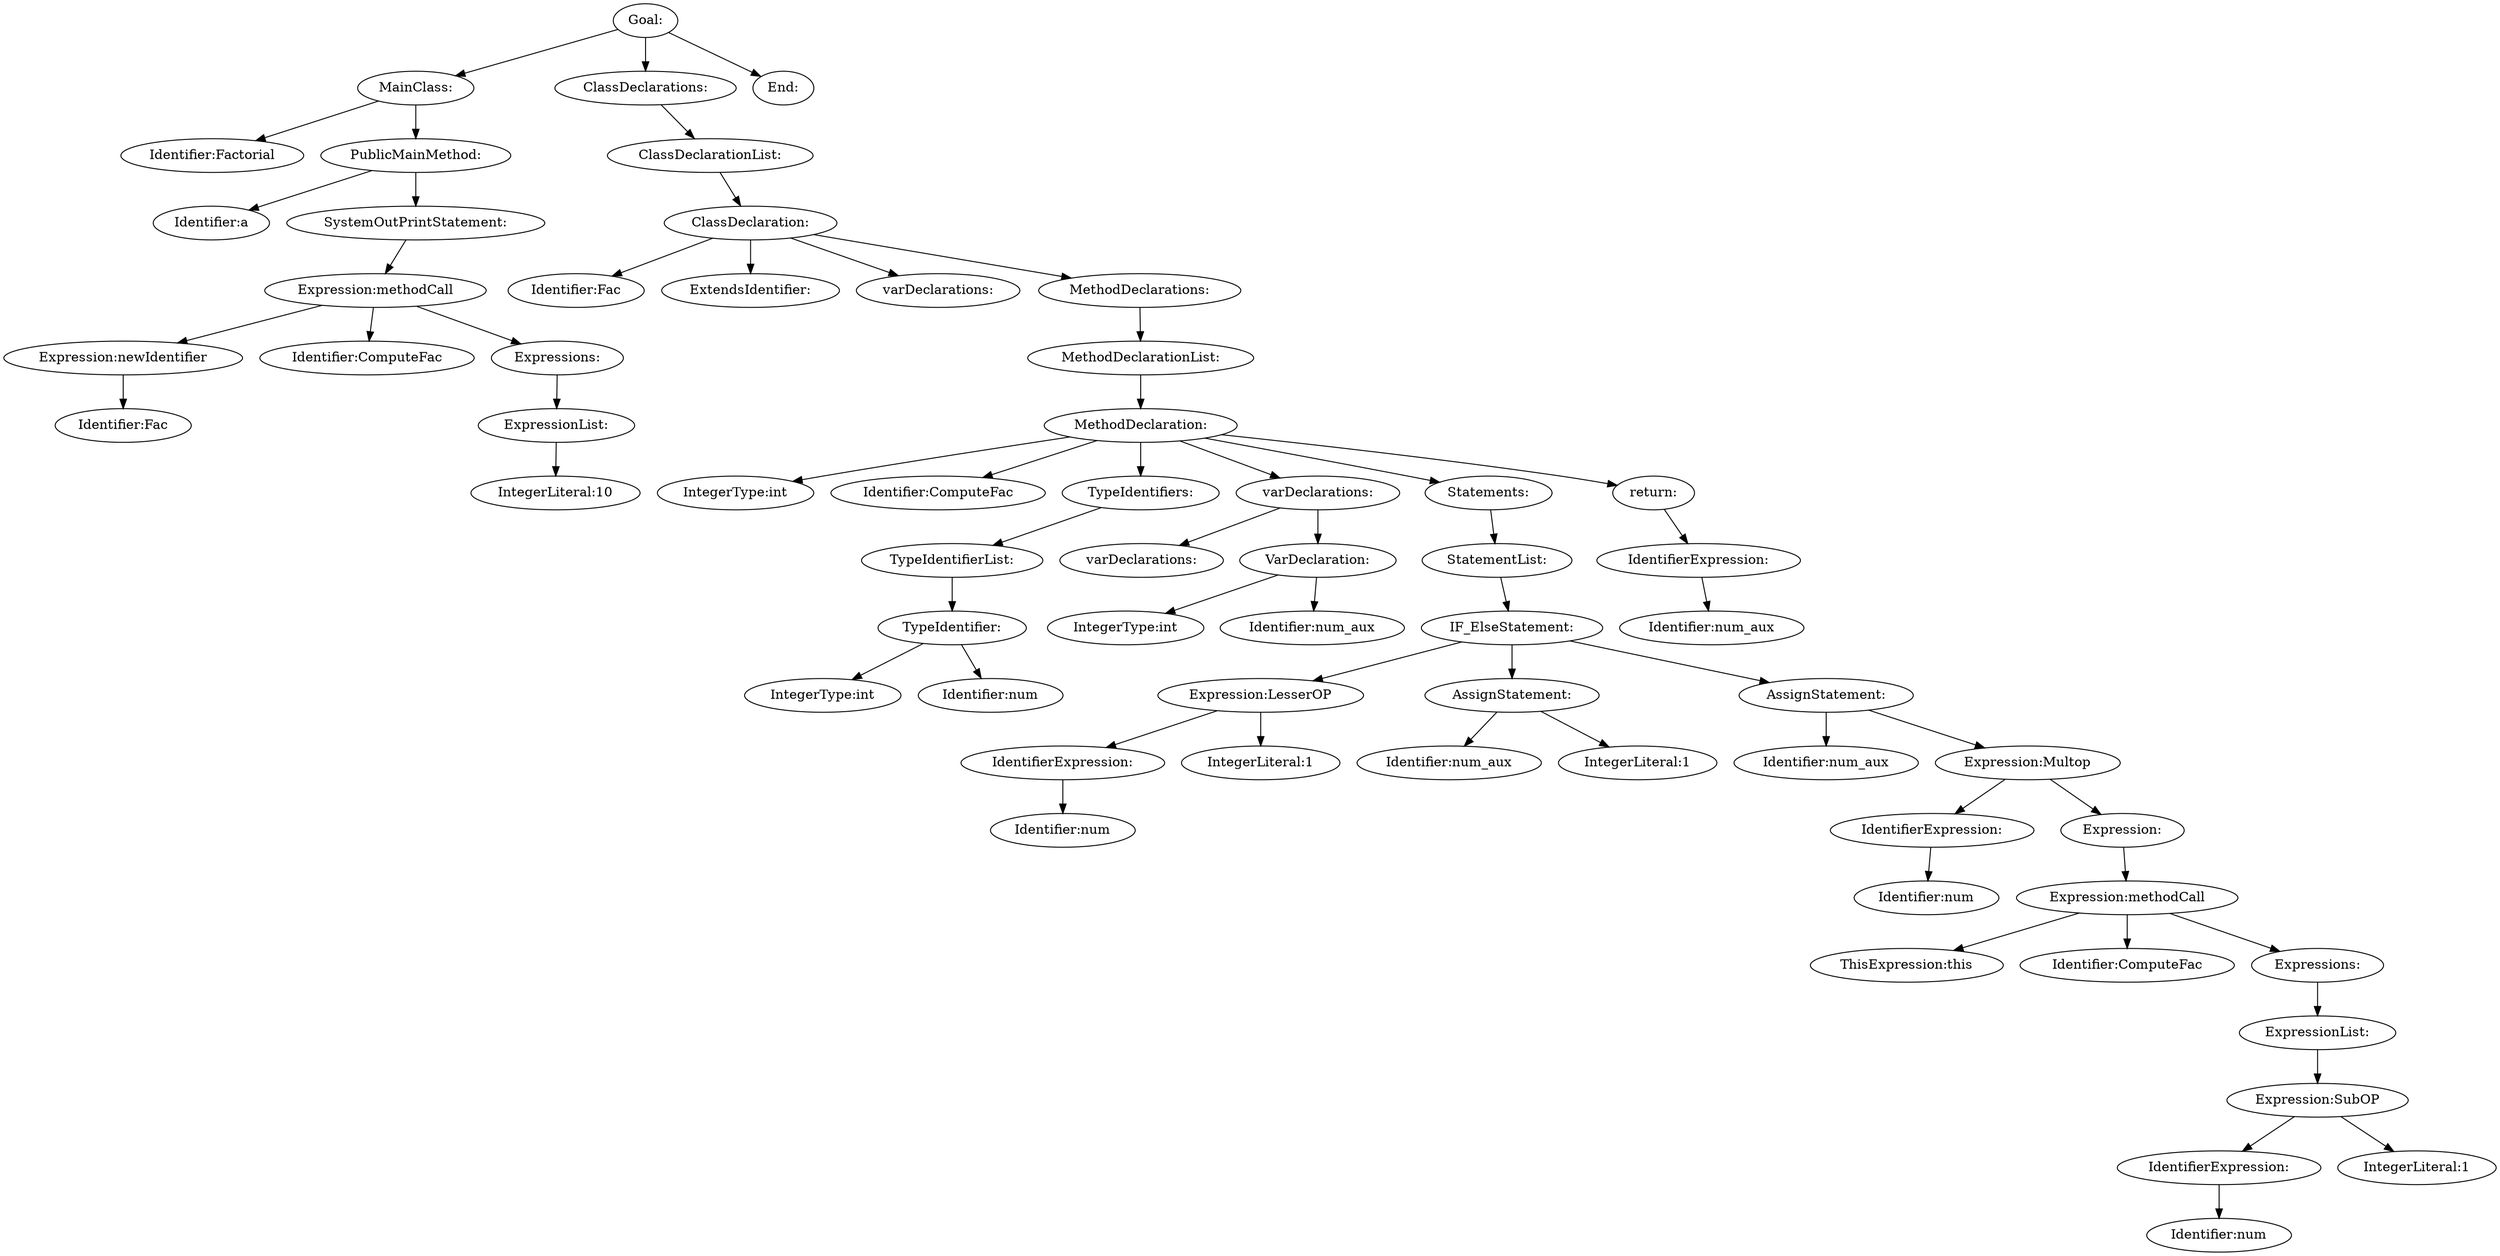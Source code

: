 digraph {
n0 [label="Goal:"];
n1 [label="MainClass:"];
n2 [label="Identifier:Factorial"];
n1 -> n2
n3 [label="PublicMainMethod:"];
n4 [label="Identifier:a"];
n3 -> n4
n5 [label="SystemOutPrintStatement:"];
n6 [label="Expression:methodCall"];
n7 [label="Expression:newIdentifier"];
n8 [label="Identifier:Fac"];
n7 -> n8
n6 -> n7
n9 [label="Identifier:ComputeFac"];
n6 -> n9
n10 [label="Expressions:"];
n11 [label="ExpressionList:"];
n12 [label="IntegerLiteral:10"];
n11 -> n12
n10 -> n11
n6 -> n10
n5 -> n6
n3 -> n5
n1 -> n3
n0 -> n1
n13 [label="ClassDeclarations:"];
n14 [label="ClassDeclarationList:"];
n15 [label="ClassDeclaration:"];
n16 [label="Identifier:Fac"];
n15 -> n16
n17 [label="ExtendsIdentifier:"];
n15 -> n17
n18 [label="varDeclarations:"];
n15 -> n18
n19 [label="MethodDeclarations:"];
n20 [label="MethodDeclarationList:"];
n21 [label="MethodDeclaration:"];
n22 [label="IntegerType:int"];
n21 -> n22
n23 [label="Identifier:ComputeFac"];
n21 -> n23
n24 [label="TypeIdentifiers:"];
n25 [label="TypeIdentifierList:"];
n26 [label="TypeIdentifier:"];
n27 [label="IntegerType:int"];
n26 -> n27
n28 [label="Identifier:num"];
n26 -> n28
n25 -> n26
n24 -> n25
n21 -> n24
n29 [label="varDeclarations:"];
n30 [label="varDeclarations:"];
n29 -> n30
n31 [label="VarDeclaration:"];
n32 [label="IntegerType:int"];
n31 -> n32
n33 [label="Identifier:num_aux"];
n31 -> n33
n29 -> n31
n21 -> n29
n34 [label="Statements:"];
n35 [label="StatementList:"];
n36 [label="IF_ElseStatement:"];
n37 [label="Expression:LesserOP"];
n38 [label="IdentifierExpression:"];
n39 [label="Identifier:num"];
n38 -> n39
n37 -> n38
n40 [label="IntegerLiteral:1"];
n37 -> n40
n36 -> n37
n41 [label="AssignStatement:"];
n42 [label="Identifier:num_aux"];
n41 -> n42
n43 [label="IntegerLiteral:1"];
n41 -> n43
n36 -> n41
n44 [label="AssignStatement:"];
n45 [label="Identifier:num_aux"];
n44 -> n45
n46 [label="Expression:Multop"];
n47 [label="IdentifierExpression:"];
n48 [label="Identifier:num"];
n47 -> n48
n46 -> n47
n49 [label="Expression:"];
n50 [label="Expression:methodCall"];
n51 [label="ThisExpression:this"];
n50 -> n51
n52 [label="Identifier:ComputeFac"];
n50 -> n52
n53 [label="Expressions:"];
n54 [label="ExpressionList:"];
n55 [label="Expression:SubOP"];
n56 [label="IdentifierExpression:"];
n57 [label="Identifier:num"];
n56 -> n57
n55 -> n56
n58 [label="IntegerLiteral:1"];
n55 -> n58
n54 -> n55
n53 -> n54
n50 -> n53
n49 -> n50
n46 -> n49
n44 -> n46
n36 -> n44
n35 -> n36
n34 -> n35
n21 -> n34
n59 [label="return:"];
n60 [label="IdentifierExpression:"];
n61 [label="Identifier:num_aux"];
n60 -> n61
n59 -> n60
n21 -> n59
n20 -> n21
n19 -> n20
n15 -> n19
n14 -> n15
n13 -> n14
n0 -> n13
n62 [label="End:"];
n0 -> n62
}
